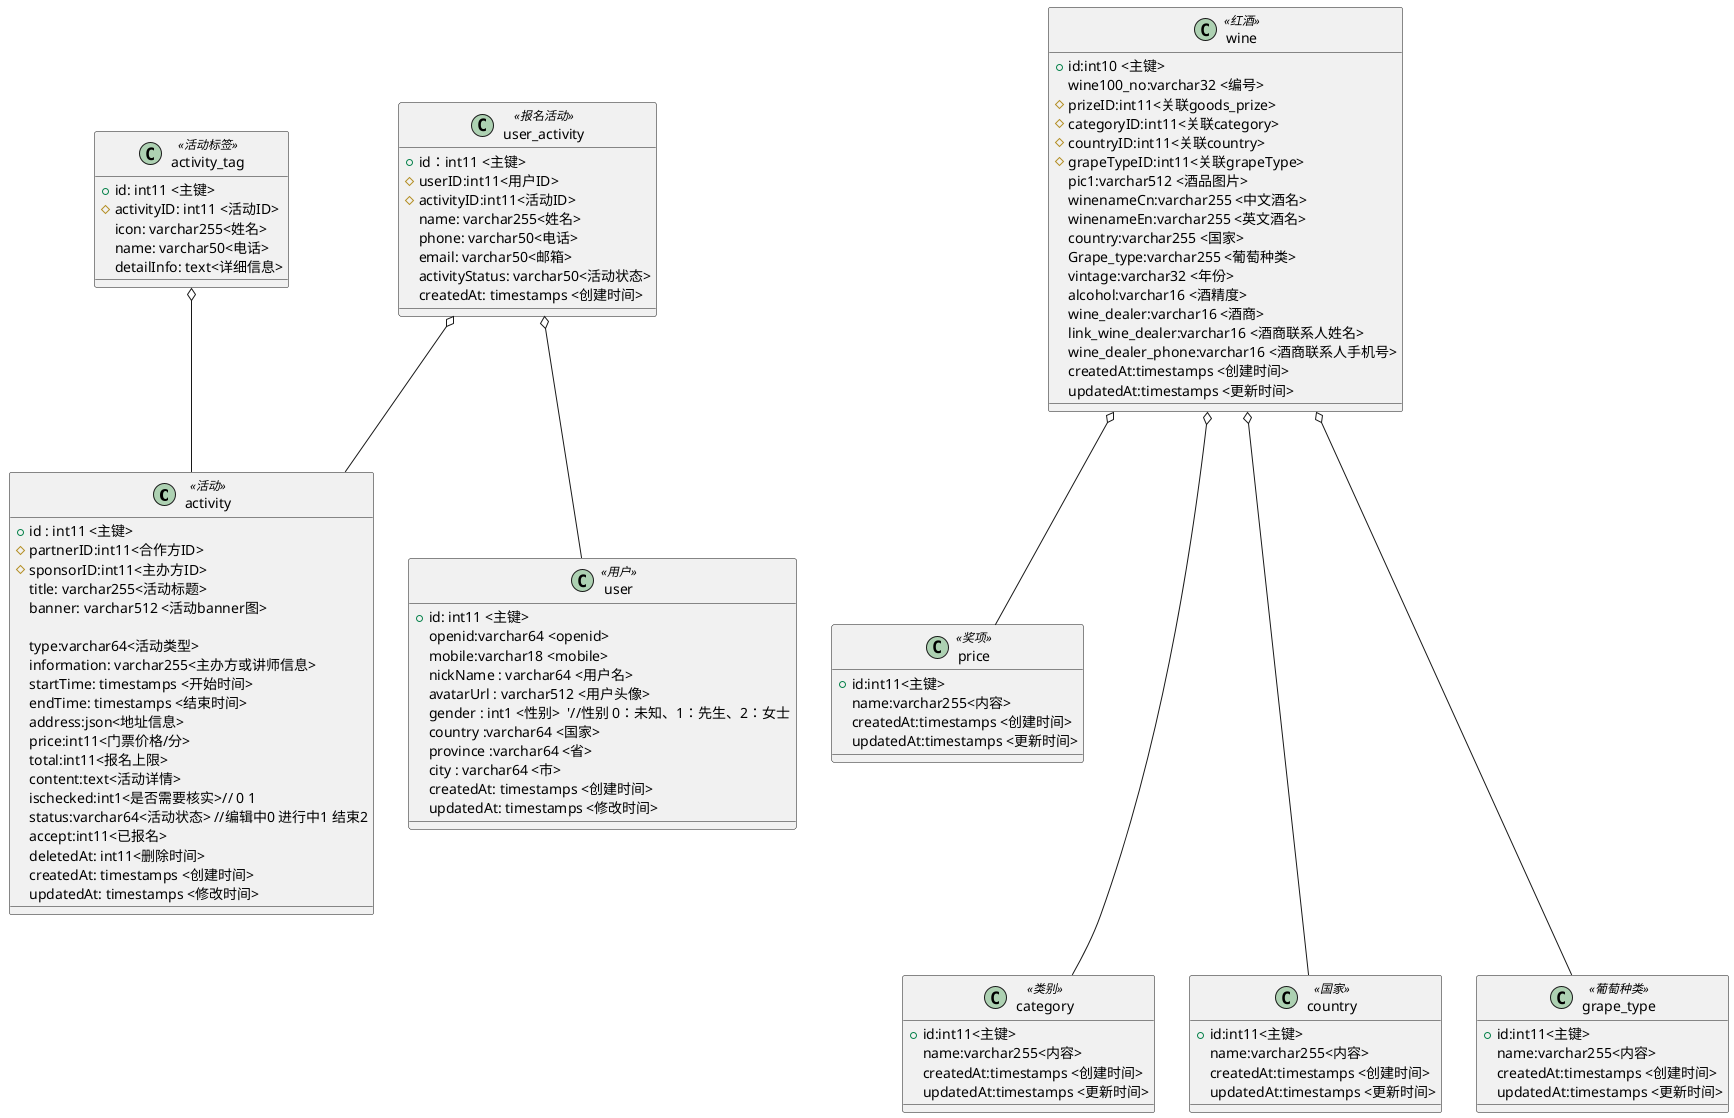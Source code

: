 @startuml admin_db
' 规范说明
' rule_ 默认配置
' log_ 记录（只读）
' stat_ 统计（只读）
' is_ bool类型
' _At 时间类型

' 类名_
' 内容驼峰

class activity <<活动>>{
    +id : int11 <主键>
    #partnerID:int11<合作方ID>
    #sponsorID:int11<主办方ID>
    title: varchar255<活动标题>
    banner: varchar512 <活动banner图>

    type:varchar64<活动类型>
    information: varchar255<主办方或讲师信息>
    startTime: timestamps <开始时间>
    endTime: timestamps <结束时间>
    address:json<地址信息>
    price:int11<门票价格/分>
    total:int11<报名上限>
    content:text<活动详情>
    ischecked:int1<是否需要核实>// 0 1
    status:varchar64<活动状态> //编辑中0 进行中1 结束2
    accept:int11<已报名>
    deletedAt: int11<删除时间>
    createdAt: timestamps <创建时间>
    updatedAt: timestamps <修改时间>
}
class user <<用户>>{
    +id: int11 <主键>
    openid:varchar64 <openid>
    mobile:varchar18 <mobile>
    nickName : varchar64 <用户名>
    avatarUrl : varchar512 <用户头像>
    gender : int1 <性别>  '//性别 0：未知、1：先生、2：女士
    country :varchar64 <国家>
    province :varchar64 <省>
    city : varchar64 <市>
    createdAt: timestamps <创建时间>
    updatedAt: timestamps <修改时间>
}

class user_activity <<报名活动>>{
    +id：int11 <主键>
    #userID:int11<用户ID>
    #activityID:int11<活动ID>
    name: varchar255<姓名>
    phone: varchar50<电话>
    email: varchar50<邮箱>
    activityStatus: varchar50<活动状态>
    createdAt: timestamps <创建时间>

}

user_activity o-- user
user_activity o-- activity

class activity_tag <<活动标签>>{
    +id: int11 <主键>
    #activityID: int11 <活动ID>
    icon: varchar255<姓名>
    name: varchar50<电话>
    detailInfo: text<详细信息>
}
activity_tag o-- activity


class wine <<红酒>>{
    +id:int10 <主键>
	wine100_no:varchar32 <编号>
    #prizeID:int11<关联goods_prize>
    #categoryID:int11<关联category>
    #countryID:int11<关联country>
    #grapeTypeID:int11<关联grapeType>
    pic1:varchar512 <酒品图片>
    winenameCn:varchar255 <中文酒名>
	winenameEn:varchar255 <英文酒名>
    country:varchar255 <国家>
    Grape_type:varchar255 <葡萄种类>
    vintage:varchar32 <年份>
    alcohol:varchar16 <酒精度>
    wine_dealer:varchar16 <酒商>
    link_wine_dealer:varchar16 <酒商联系人姓名>
    wine_dealer_phone:varchar16 <酒商联系人手机号>
	createdAt:timestamps <创建时间>
	updatedAt:timestamps <更新时间>
}
class price<<奖项>>{
    +id:int11<主键>
    name:varchar255<内容>
    createdAt:timestamps <创建时间>
	updatedAt:timestamps <更新时间>
}
class category<<类别>>{
    +id:int11<主键>
    name:varchar255<内容>
    createdAt:timestamps <创建时间>
	updatedAt:timestamps <更新时间>
}
class  country<<国家>>{
    +id:int11<主键>
    name:varchar255<内容>
    createdAt:timestamps <创建时间>
	updatedAt:timestamps <更新时间>
}
class  grape_type<<葡萄种类>>{
    +id:int11<主键>
    name:varchar255<内容>
    createdAt:timestamps <创建时间>
	updatedAt:timestamps <更新时间>
}
wine o-- price
wine o--- category
wine o--- country
wine o--- grape_type

@enduml